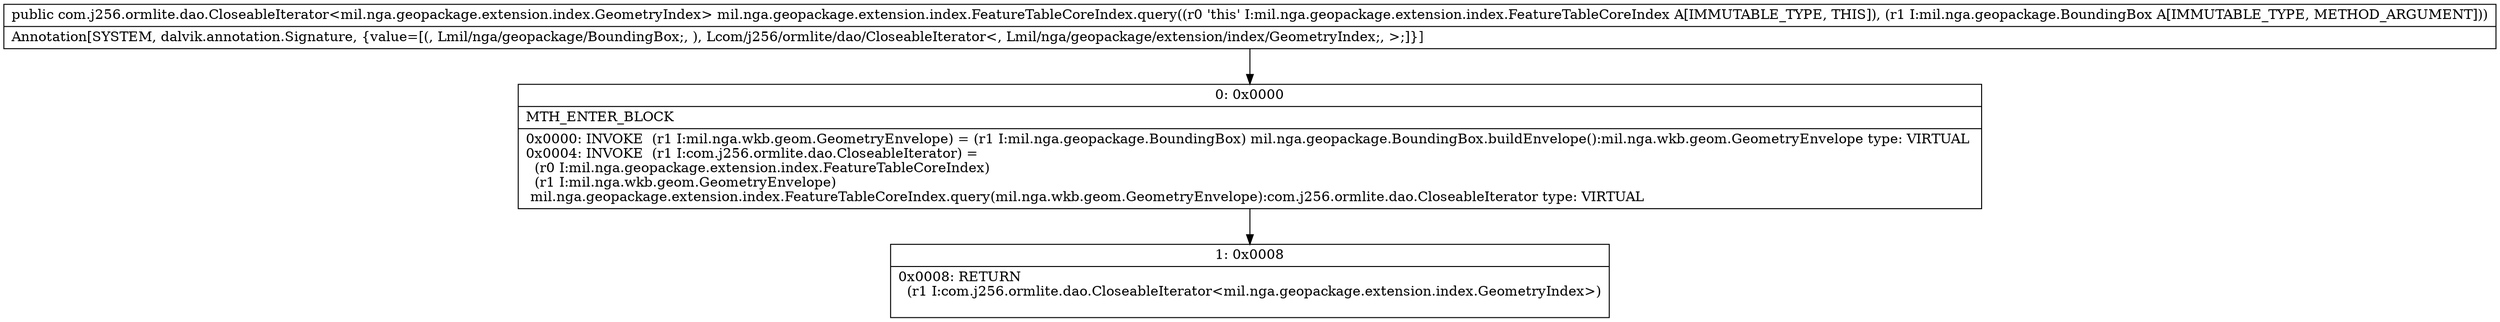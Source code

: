 digraph "CFG formil.nga.geopackage.extension.index.FeatureTableCoreIndex.query(Lmil\/nga\/geopackage\/BoundingBox;)Lcom\/j256\/ormlite\/dao\/CloseableIterator;" {
Node_0 [shape=record,label="{0\:\ 0x0000|MTH_ENTER_BLOCK\l|0x0000: INVOKE  (r1 I:mil.nga.wkb.geom.GeometryEnvelope) = (r1 I:mil.nga.geopackage.BoundingBox) mil.nga.geopackage.BoundingBox.buildEnvelope():mil.nga.wkb.geom.GeometryEnvelope type: VIRTUAL \l0x0004: INVOKE  (r1 I:com.j256.ormlite.dao.CloseableIterator) = \l  (r0 I:mil.nga.geopackage.extension.index.FeatureTableCoreIndex)\l  (r1 I:mil.nga.wkb.geom.GeometryEnvelope)\l mil.nga.geopackage.extension.index.FeatureTableCoreIndex.query(mil.nga.wkb.geom.GeometryEnvelope):com.j256.ormlite.dao.CloseableIterator type: VIRTUAL \l}"];
Node_1 [shape=record,label="{1\:\ 0x0008|0x0008: RETURN  \l  (r1 I:com.j256.ormlite.dao.CloseableIterator\<mil.nga.geopackage.extension.index.GeometryIndex\>)\l \l}"];
MethodNode[shape=record,label="{public com.j256.ormlite.dao.CloseableIterator\<mil.nga.geopackage.extension.index.GeometryIndex\> mil.nga.geopackage.extension.index.FeatureTableCoreIndex.query((r0 'this' I:mil.nga.geopackage.extension.index.FeatureTableCoreIndex A[IMMUTABLE_TYPE, THIS]), (r1 I:mil.nga.geopackage.BoundingBox A[IMMUTABLE_TYPE, METHOD_ARGUMENT]))  | Annotation[SYSTEM, dalvik.annotation.Signature, \{value=[(, Lmil\/nga\/geopackage\/BoundingBox;, ), Lcom\/j256\/ormlite\/dao\/CloseableIterator\<, Lmil\/nga\/geopackage\/extension\/index\/GeometryIndex;, \>;]\}]\l}"];
MethodNode -> Node_0;
Node_0 -> Node_1;
}


